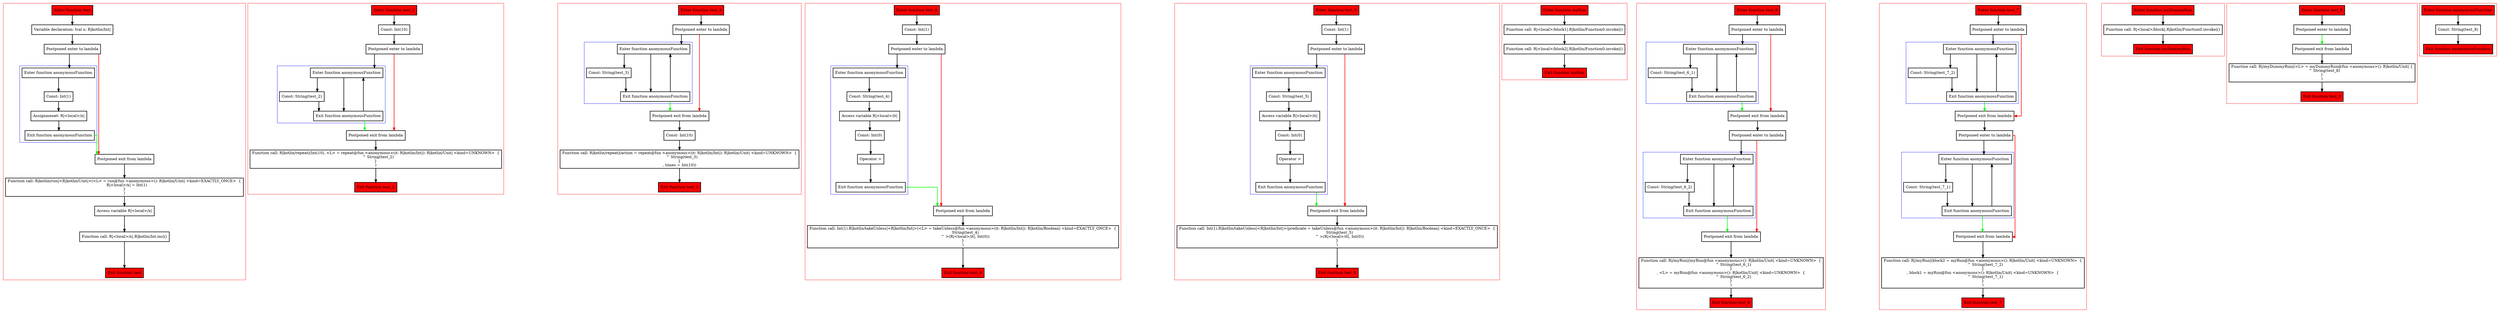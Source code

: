 digraph callsInPlace_kt {
    graph [splines=ortho nodesep=3]
    node [shape=box penwidth=2]
    edge [penwidth=2]

    subgraph cluster_0 {
        color=red
        0 [label="Enter function test" style="filled" fillcolor=red];
        1 [label="Variable declaration: lval x: R|kotlin/Int|"];
        2 [label="Postponed enter to lambda"];
        subgraph cluster_1 {
            color=blue
            3 [label="Enter function anonymousFunction"];
            4 [label="Const: Int(1)"];
            5 [label="Assignmenet: R|<local>/x|"];
            6 [label="Exit function anonymousFunction"];
        }
        7 [label="Postponed exit from lambda"];
        8 [label="Function call: R|kotlin/run|<R|kotlin/Unit|>(<L> = run@fun <anonymous>(): R|kotlin/Unit| <kind=EXACTLY_ONCE>  {
    R|<local>/x| = Int(1)
}
)"];
        9 [label="Access variable R|<local>/x|"];
        10 [label="Function call: R|<local>/x|.R|kotlin/Int.inc|()"];
        11 [label="Exit function test" style="filled" fillcolor=red];
    }

    0 -> {1};
    1 -> {2};
    2 -> {3};
    2 -> {7} [color=red];
    3 -> {4};
    4 -> {5};
    5 -> {6};
    6 -> {7} [color=green];
    7 -> {8};
    8 -> {9};
    9 -> {10};
    10 -> {11};

    subgraph cluster_2 {
        color=red
        12 [label="Enter function test_2" style="filled" fillcolor=red];
        13 [label="Const: Int(10)"];
        14 [label="Postponed enter to lambda"];
        subgraph cluster_3 {
            color=blue
            15 [label="Enter function anonymousFunction"];
            16 [label="Const: String(test_2)"];
            17 [label="Exit function anonymousFunction"];
        }
        18 [label="Postponed exit from lambda"];
        19 [label="Function call: R|kotlin/repeat|(Int(10), <L> = repeat@fun <anonymous>(it: R|kotlin/Int|): R|kotlin/Unit| <kind=UNKNOWN>  {
    ^ String(test_2)
}
)"];
        20 [label="Exit function test_2" style="filled" fillcolor=red];
    }

    12 -> {13};
    13 -> {14};
    14 -> {15};
    14 -> {18} [color=red];
    15 -> {17 16};
    16 -> {17};
    17 -> {15};
    17 -> {18} [color=green];
    18 -> {19};
    19 -> {20};

    subgraph cluster_4 {
        color=red
        21 [label="Enter function test_3" style="filled" fillcolor=red];
        22 [label="Postponed enter to lambda"];
        subgraph cluster_5 {
            color=blue
            23 [label="Enter function anonymousFunction"];
            24 [label="Const: String(test_3)"];
            25 [label="Exit function anonymousFunction"];
        }
        26 [label="Postponed exit from lambda"];
        27 [label="Const: Int(10)"];
        28 [label="Function call: R|kotlin/repeat|(action = repeat@fun <anonymous>(it: R|kotlin/Int|): R|kotlin/Unit| <kind=UNKNOWN>  {
    ^ String(test_3)
}
, times = Int(10))"];
        29 [label="Exit function test_3" style="filled" fillcolor=red];
    }

    21 -> {22};
    22 -> {23};
    22 -> {26} [color=red];
    23 -> {25 24};
    24 -> {25};
    25 -> {23};
    25 -> {26} [color=green];
    26 -> {27};
    27 -> {28};
    28 -> {29};

    subgraph cluster_6 {
        color=red
        30 [label="Enter function test_4" style="filled" fillcolor=red];
        31 [label="Const: Int(1)"];
        32 [label="Postponed enter to lambda"];
        subgraph cluster_7 {
            color=blue
            33 [label="Enter function anonymousFunction"];
            34 [label="Const: String(test_4)"];
            35 [label="Access variable R|<local>/it|"];
            36 [label="Const: Int(0)"];
            37 [label="Operator >"];
            38 [label="Exit function anonymousFunction"];
        }
        39 [label="Postponed exit from lambda"];
        40 [label="Function call: Int(1).R|kotlin/takeUnless|<R|kotlin/Int|>(<L> = takeUnless@fun <anonymous>(it: R|kotlin/Int|): R|kotlin/Boolean| <kind=EXACTLY_ONCE>  {
    String(test_4)
    ^ >(R|<local>/it|, Int(0))
}
)"];
        41 [label="Exit function test_4" style="filled" fillcolor=red];
    }

    30 -> {31};
    31 -> {32};
    32 -> {33};
    32 -> {39} [color=red];
    33 -> {34};
    34 -> {35};
    35 -> {36};
    36 -> {37};
    37 -> {38};
    38 -> {39} [color=green];
    39 -> {40};
    40 -> {41};

    subgraph cluster_8 {
        color=red
        42 [label="Enter function test_5" style="filled" fillcolor=red];
        43 [label="Const: Int(1)"];
        44 [label="Postponed enter to lambda"];
        subgraph cluster_9 {
            color=blue
            45 [label="Enter function anonymousFunction"];
            46 [label="Const: String(test_5)"];
            47 [label="Access variable R|<local>/it|"];
            48 [label="Const: Int(0)"];
            49 [label="Operator >"];
            50 [label="Exit function anonymousFunction"];
        }
        51 [label="Postponed exit from lambda"];
        52 [label="Function call: Int(1).R|kotlin/takeUnless|<R|kotlin/Int|>(predicate = takeUnless@fun <anonymous>(it: R|kotlin/Int|): R|kotlin/Boolean| <kind=EXACTLY_ONCE>  {
    String(test_5)
    ^ >(R|<local>/it|, Int(0))
}
)"];
        53 [label="Exit function test_5" style="filled" fillcolor=red];
    }

    42 -> {43};
    43 -> {44};
    44 -> {45};
    44 -> {51} [color=red];
    45 -> {46};
    46 -> {47};
    47 -> {48};
    48 -> {49};
    49 -> {50};
    50 -> {51} [color=green];
    51 -> {52};
    52 -> {53};

    subgraph cluster_10 {
        color=red
        54 [label="Enter function myRun" style="filled" fillcolor=red];
        55 [label="Function call: R|<local>/block1|.R|kotlin/Function0.invoke|()"];
        56 [label="Function call: R|<local>/block2|.R|kotlin/Function0.invoke|()"];
        57 [label="Exit function myRun" style="filled" fillcolor=red];
    }

    54 -> {55};
    55 -> {56};
    56 -> {57};

    subgraph cluster_11 {
        color=red
        58 [label="Enter function test_6" style="filled" fillcolor=red];
        59 [label="Postponed enter to lambda"];
        subgraph cluster_12 {
            color=blue
            60 [label="Enter function anonymousFunction"];
            61 [label="Const: String(test_6_1)"];
            62 [label="Exit function anonymousFunction"];
        }
        63 [label="Postponed exit from lambda"];
        64 [label="Postponed enter to lambda"];
        subgraph cluster_13 {
            color=blue
            65 [label="Enter function anonymousFunction"];
            66 [label="Const: String(test_6_2)"];
            67 [label="Exit function anonymousFunction"];
        }
        68 [label="Postponed exit from lambda"];
        69 [label="Function call: R|/myRun|(myRun@fun <anonymous>(): R|kotlin/Unit| <kind=UNKNOWN>  {
    ^ String(test_6_1)
}
, <L> = myRun@fun <anonymous>(): R|kotlin/Unit| <kind=UNKNOWN>  {
    ^ String(test_6_2)
}
)"];
        70 [label="Exit function test_6" style="filled" fillcolor=red];
    }

    58 -> {59};
    59 -> {60};
    59 -> {63} [color=red];
    60 -> {62 61};
    61 -> {62};
    62 -> {60};
    62 -> {63} [color=green];
    63 -> {64};
    64 -> {65};
    64 -> {68} [color=red];
    65 -> {67 66};
    66 -> {67};
    67 -> {65};
    67 -> {68} [color=green];
    68 -> {69};
    69 -> {70};

    subgraph cluster_14 {
        color=red
        71 [label="Enter function test_7" style="filled" fillcolor=red];
        72 [label="Postponed enter to lambda"];
        subgraph cluster_15 {
            color=blue
            73 [label="Enter function anonymousFunction"];
            74 [label="Const: String(test_7_2)"];
            75 [label="Exit function anonymousFunction"];
        }
        76 [label="Postponed exit from lambda"];
        77 [label="Postponed enter to lambda"];
        subgraph cluster_16 {
            color=blue
            78 [label="Enter function anonymousFunction"];
            79 [label="Const: String(test_7_1)"];
            80 [label="Exit function anonymousFunction"];
        }
        81 [label="Postponed exit from lambda"];
        82 [label="Function call: R|/myRun|(block2 = myRun@fun <anonymous>(): R|kotlin/Unit| <kind=UNKNOWN>  {
    ^ String(test_7_2)
}
, block1 = myRun@fun <anonymous>(): R|kotlin/Unit| <kind=UNKNOWN>  {
    ^ String(test_7_1)
}
)"];
        83 [label="Exit function test_7" style="filled" fillcolor=red];
    }

    71 -> {72};
    72 -> {73};
    72 -> {76} [color=red];
    73 -> {75 74};
    74 -> {75};
    75 -> {73};
    75 -> {76} [color=green];
    76 -> {77};
    77 -> {78};
    77 -> {81} [color=red];
    78 -> {80 79};
    79 -> {80};
    80 -> {78};
    80 -> {81} [color=green];
    81 -> {82};
    82 -> {83};

    subgraph cluster_17 {
        color=red
        84 [label="Enter function myDummyRun" style="filled" fillcolor=red];
        85 [label="Function call: R|<local>/block|.R|kotlin/Function0.invoke|()"];
        86 [label="Exit function myDummyRun" style="filled" fillcolor=red];
    }

    84 -> {85};
    85 -> {86};

    subgraph cluster_18 {
        color=red
        87 [label="Enter function test_8" style="filled" fillcolor=red];
        88 [label="Postponed enter to lambda"];
        89 [label="Postponed exit from lambda"];
        90 [label="Function call: R|/myDummyRun|(<L> = myDummyRun@fun <anonymous>(): R|kotlin/Unit| {
    ^ String(test_8)
}
)"];
        91 [label="Exit function test_8" style="filled" fillcolor=red];
    }

    87 -> {88};
    88 -> {89 89} [color=green];
    89 -> {90};
    90 -> {91};

    subgraph cluster_19 {
        color=red
        92 [label="Enter function anonymousFunction" style="filled" fillcolor=red];
        93 [label="Const: String(test_8)"];
        94 [label="Exit function anonymousFunction" style="filled" fillcolor=red];
    }

    92 -> {93};
    93 -> {94};

}
